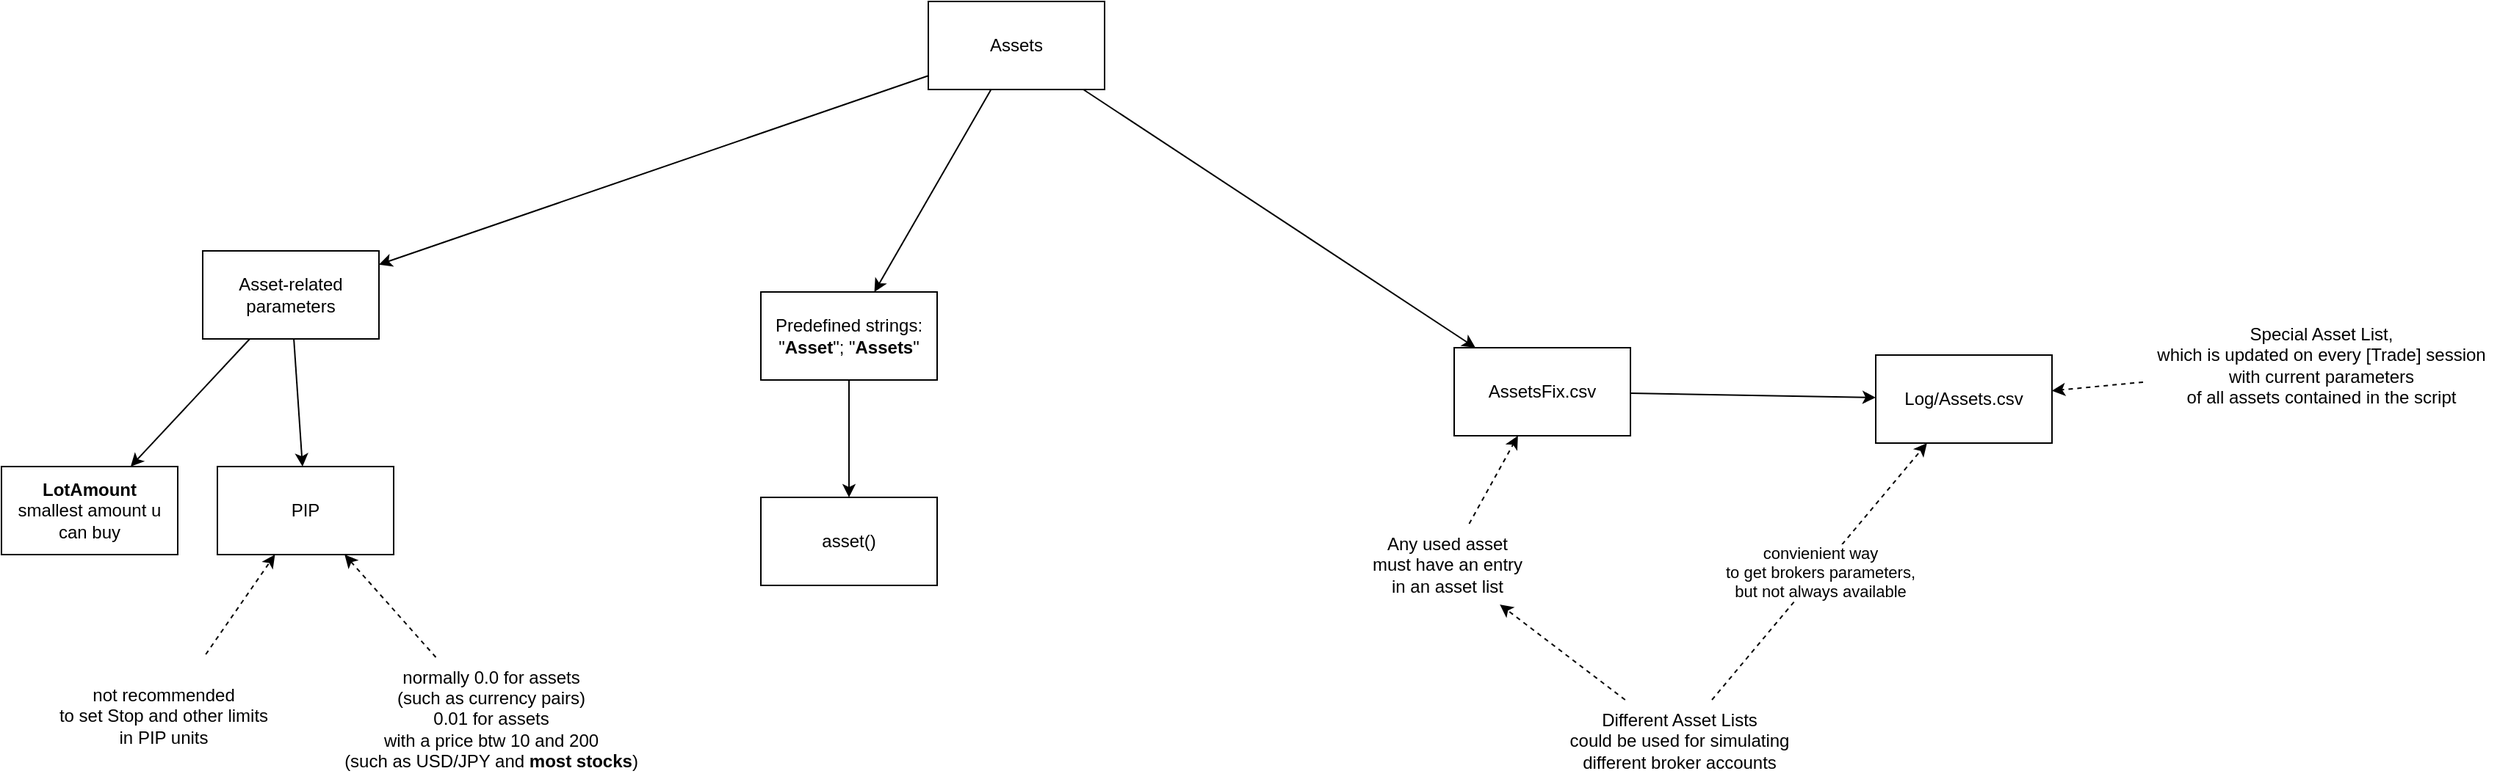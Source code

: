 <mxfile version="20.2.3" type="device" pages="2"><diagram id="_2nGtygXLVPL3eWtTGt4" name="Zorro"><mxGraphModel dx="2222" dy="865" grid="0" gridSize="10" guides="1" tooltips="1" connect="1" arrows="1" fold="1" page="0" pageScale="1" pageWidth="827" pageHeight="1169" math="0" shadow="0"><root><mxCell id="0"/><mxCell id="1" parent="0"/><mxCell id="a8d9cFWqxW6x_39-WyZK-3" value="" style="rounded=0;orthogonalLoop=1;jettySize=auto;html=1;" edge="1" parent="1" source="a8d9cFWqxW6x_39-WyZK-1" target="a8d9cFWqxW6x_39-WyZK-2"><mxGeometry relative="1" as="geometry"/></mxCell><mxCell id="a8d9cFWqxW6x_39-WyZK-15" value="" style="edgeStyle=none;rounded=0;orthogonalLoop=1;jettySize=auto;html=1;" edge="1" parent="1" source="a8d9cFWqxW6x_39-WyZK-1" target="a8d9cFWqxW6x_39-WyZK-14"><mxGeometry relative="1" as="geometry"/></mxCell><mxCell id="a8d9cFWqxW6x_39-WyZK-19" value="" style="edgeStyle=none;rounded=0;orthogonalLoop=1;jettySize=auto;html=1;" edge="1" parent="1" source="a8d9cFWqxW6x_39-WyZK-1" target="a8d9cFWqxW6x_39-WyZK-18"><mxGeometry relative="1" as="geometry"/></mxCell><mxCell id="a8d9cFWqxW6x_39-WyZK-1" value="Assets" style="rounded=0;whiteSpace=wrap;html=1;" vertex="1" parent="1"><mxGeometry x="-155" y="177" width="120" height="60" as="geometry"/></mxCell><mxCell id="a8d9cFWqxW6x_39-WyZK-9" value="" style="edgeStyle=none;rounded=0;orthogonalLoop=1;jettySize=auto;html=1;" edge="1" parent="1" source="a8d9cFWqxW6x_39-WyZK-2" target="a8d9cFWqxW6x_39-WyZK-8"><mxGeometry relative="1" as="geometry"/></mxCell><mxCell id="a8d9cFWqxW6x_39-WyZK-2" value="AssetsFix.csv" style="rounded=0;whiteSpace=wrap;html=1;" vertex="1" parent="1"><mxGeometry x="203" y="413" width="120" height="60" as="geometry"/></mxCell><mxCell id="a8d9cFWqxW6x_39-WyZK-6" style="rounded=0;orthogonalLoop=1;jettySize=auto;html=1;dashed=1;" edge="1" parent="1" source="a8d9cFWqxW6x_39-WyZK-5" target="a8d9cFWqxW6x_39-WyZK-2"><mxGeometry relative="1" as="geometry"/></mxCell><mxCell id="a8d9cFWqxW6x_39-WyZK-5" value="Any used asset &lt;br&gt;must have an entry &lt;br&gt;in an asset list" style="text;html=1;align=center;verticalAlign=middle;resizable=0;points=[];autosize=1;strokeColor=none;fillColor=none;" vertex="1" parent="1"><mxGeometry x="138" y="533" width="120" height="55" as="geometry"/></mxCell><mxCell id="a8d9cFWqxW6x_39-WyZK-12" style="edgeStyle=none;rounded=0;orthogonalLoop=1;jettySize=auto;html=1;dashed=1;" edge="1" parent="1" source="a8d9cFWqxW6x_39-WyZK-7" target="a8d9cFWqxW6x_39-WyZK-5"><mxGeometry relative="1" as="geometry"/></mxCell><mxCell id="a8d9cFWqxW6x_39-WyZK-13" value="convienient way &lt;br&gt;to get brokers parameters,&lt;br&gt;but not always available" style="edgeStyle=none;rounded=0;orthogonalLoop=1;jettySize=auto;html=1;dashed=1;" edge="1" parent="1" source="a8d9cFWqxW6x_39-WyZK-7" target="a8d9cFWqxW6x_39-WyZK-8"><mxGeometry relative="1" as="geometry"/></mxCell><mxCell id="a8d9cFWqxW6x_39-WyZK-7" value="Different Asset Lists&lt;br&gt;could be used for simulating&lt;br&gt;different broker accounts" style="text;html=1;align=center;verticalAlign=middle;resizable=0;points=[];autosize=1;strokeColor=none;fillColor=none;" vertex="1" parent="1"><mxGeometry x="272" y="653" width="167" height="55" as="geometry"/></mxCell><mxCell id="a8d9cFWqxW6x_39-WyZK-8" value="Log/Assets.csv" style="rounded=0;whiteSpace=wrap;html=1;" vertex="1" parent="1"><mxGeometry x="490" y="418" width="120" height="60" as="geometry"/></mxCell><mxCell id="a8d9cFWqxW6x_39-WyZK-11" style="edgeStyle=none;rounded=0;orthogonalLoop=1;jettySize=auto;html=1;dashed=1;" edge="1" parent="1" source="a8d9cFWqxW6x_39-WyZK-10" target="a8d9cFWqxW6x_39-WyZK-8"><mxGeometry relative="1" as="geometry"/></mxCell><mxCell id="a8d9cFWqxW6x_39-WyZK-10" value="Special Asset List, &lt;br&gt;which is updated on every [Trade] session&lt;br&gt;with current parameters &lt;br&gt;of all assets contained in the script" style="text;html=1;align=center;verticalAlign=middle;resizable=0;points=[];autosize=1;strokeColor=none;fillColor=none;" vertex="1" parent="1"><mxGeometry x="672" y="390" width="242" height="70" as="geometry"/></mxCell><mxCell id="a8d9cFWqxW6x_39-WyZK-17" value="" style="edgeStyle=none;rounded=0;orthogonalLoop=1;jettySize=auto;html=1;" edge="1" parent="1" source="a8d9cFWqxW6x_39-WyZK-14" target="a8d9cFWqxW6x_39-WyZK-16"><mxGeometry relative="1" as="geometry"/></mxCell><mxCell id="a8d9cFWqxW6x_39-WyZK-14" value="Predefined strings: &quot;&lt;b&gt;Asset&lt;/b&gt;&quot;; &quot;&lt;b&gt;Assets&lt;/b&gt;&quot;" style="rounded=0;whiteSpace=wrap;html=1;" vertex="1" parent="1"><mxGeometry x="-269" y="375" width="120" height="60" as="geometry"/></mxCell><mxCell id="a8d9cFWqxW6x_39-WyZK-16" value="asset()" style="rounded=0;whiteSpace=wrap;html=1;" vertex="1" parent="1"><mxGeometry x="-269" y="515" width="120" height="60" as="geometry"/></mxCell><mxCell id="a8d9cFWqxW6x_39-WyZK-21" value="" style="edgeStyle=none;rounded=0;orthogonalLoop=1;jettySize=auto;html=1;" edge="1" parent="1" source="a8d9cFWqxW6x_39-WyZK-18" target="a8d9cFWqxW6x_39-WyZK-20"><mxGeometry relative="1" as="geometry"/></mxCell><mxCell id="a8d9cFWqxW6x_39-WyZK-23" value="" style="edgeStyle=none;rounded=0;orthogonalLoop=1;jettySize=auto;html=1;" edge="1" parent="1" source="a8d9cFWqxW6x_39-WyZK-18" target="a8d9cFWqxW6x_39-WyZK-22"><mxGeometry relative="1" as="geometry"/></mxCell><mxCell id="a8d9cFWqxW6x_39-WyZK-18" value="Asset-related parameters" style="rounded=0;whiteSpace=wrap;html=1;" vertex="1" parent="1"><mxGeometry x="-649" y="347" width="120" height="60" as="geometry"/></mxCell><mxCell id="a8d9cFWqxW6x_39-WyZK-20" value="&lt;b&gt;LotAmount&lt;/b&gt;&lt;br&gt;smallest amount u can buy" style="rounded=0;whiteSpace=wrap;html=1;" vertex="1" parent="1"><mxGeometry x="-786" y="494" width="120" height="60" as="geometry"/></mxCell><mxCell id="a8d9cFWqxW6x_39-WyZK-22" value="PIP" style="rounded=0;whiteSpace=wrap;html=1;" vertex="1" parent="1"><mxGeometry x="-639" y="494" width="120" height="60" as="geometry"/></mxCell><mxCell id="a8d9cFWqxW6x_39-WyZK-25" style="edgeStyle=none;rounded=0;orthogonalLoop=1;jettySize=auto;html=1;dashed=1;" edge="1" parent="1" source="a8d9cFWqxW6x_39-WyZK-24" target="a8d9cFWqxW6x_39-WyZK-22"><mxGeometry relative="1" as="geometry"/></mxCell><mxCell id="a8d9cFWqxW6x_39-WyZK-24" value="normally 0.0 for assets &lt;br&gt;(such as currency pairs) &lt;br&gt;0.01 for assets &lt;br/&gt;with a price btw 10 and 200 &lt;br&gt;(such as USD/JPY and &lt;b&gt;most stocks&lt;/b&gt;)" style="text;html=1;align=center;verticalAlign=middle;resizable=0;points=[];autosize=1;strokeColor=none;fillColor=none;" vertex="1" parent="1"><mxGeometry x="-562" y="624" width="218" height="84" as="geometry"/></mxCell><mxCell id="a8d9cFWqxW6x_39-WyZK-27" style="edgeStyle=none;rounded=0;orthogonalLoop=1;jettySize=auto;html=1;dashed=1;" edge="1" parent="1" source="a8d9cFWqxW6x_39-WyZK-26" target="a8d9cFWqxW6x_39-WyZK-22"><mxGeometry relative="1" as="geometry"/></mxCell><mxCell id="a8d9cFWqxW6x_39-WyZK-26" value="&lt;br/&gt;not recommended &lt;br&gt;to set Stop and other limits &lt;br&gt;in PIP units&lt;br/&gt;&lt;br/&gt;" style="text;html=1;align=center;verticalAlign=middle;resizable=0;points=[];autosize=1;strokeColor=none;fillColor=none;" vertex="1" parent="1"><mxGeometry x="-756" y="622" width="160" height="84" as="geometry"/></mxCell></root></mxGraphModel></diagram><diagram id="rkHmTtobIFa_oCFsb6bA" name="Trading logic"><mxGraphModel dx="2222" dy="865" grid="0" gridSize="10" guides="1" tooltips="1" connect="1" arrows="1" fold="1" page="0" pageScale="1" pageWidth="827" pageHeight="1169" math="0" shadow="0"><root><mxCell id="0"/><mxCell id="1" parent="0"/><mxCell id="bdBHK9vxEBFOj93ha_rw-3" value="ACTIVE_TRADE" style="shape=table;startSize=30;container=1;collapsible=0;childLayout=tableLayout;fontStyle=1;align=center;" vertex="1" parent="1"><mxGeometry x="-220" y="45" width="120" height="70" as="geometry"/></mxCell><mxCell id="bdBHK9vxEBFOj93ha_rw-4" value="" style="shape=tableRow;horizontal=0;startSize=0;swimlaneHead=0;swimlaneBody=0;top=0;left=0;bottom=0;right=0;collapsible=0;dropTarget=0;fillColor=none;points=[[0,0.5],[1,0.5]];portConstraint=eastwest;" vertex="1" parent="bdBHK9vxEBFOj93ha_rw-3"><mxGeometry y="30" width="120" height="40" as="geometry"/></mxCell><mxCell id="bdBHK9vxEBFOj93ha_rw-5" value="TRUE" style="shape=partialRectangle;html=1;whiteSpace=wrap;connectable=0;fillColor=none;top=0;left=0;bottom=0;right=0;overflow=hidden;" vertex="1" parent="bdBHK9vxEBFOj93ha_rw-4"><mxGeometry width="60" height="40" as="geometry"><mxRectangle width="60" height="40" as="alternateBounds"/></mxGeometry></mxCell><mxCell id="bdBHK9vxEBFOj93ha_rw-6" value="FALSE" style="shape=partialRectangle;html=1;whiteSpace=wrap;connectable=0;fillColor=none;top=0;left=0;bottom=0;right=0;overflow=hidden;" vertex="1" parent="bdBHK9vxEBFOj93ha_rw-4"><mxGeometry x="60" width="60" height="40" as="geometry"><mxRectangle width="60" height="40" as="alternateBounds"/></mxGeometry></mxCell><mxCell id="bdBHK9vxEBFOj93ha_rw-26" value="" style="edgeStyle=none;rounded=0;orthogonalLoop=1;jettySize=auto;html=1;dashed=1;exitX=0.225;exitY=1;exitDx=0;exitDy=0;exitPerimeter=0;" edge="1" parent="1" source="bdBHK9vxEBFOj93ha_rw-17" target="bdBHK9vxEBFOj93ha_rw-25"><mxGeometry relative="1" as="geometry"/></mxCell><mxCell id="bdBHK9vxEBFOj93ha_rw-16" value="SEARCH_TRADE" style="shape=table;startSize=30;container=1;collapsible=0;childLayout=tableLayout;fontStyle=1;align=center;" vertex="1" parent="1"><mxGeometry x="-224" y="207" width="120" height="70" as="geometry"/></mxCell><mxCell id="bdBHK9vxEBFOj93ha_rw-17" value="" style="shape=tableRow;horizontal=0;startSize=0;swimlaneHead=0;swimlaneBody=0;top=0;left=0;bottom=0;right=0;collapsible=0;dropTarget=0;fillColor=none;points=[[0,0.5],[1,0.5]];portConstraint=eastwest;" vertex="1" parent="bdBHK9vxEBFOj93ha_rw-16"><mxGeometry y="30" width="120" height="40" as="geometry"/></mxCell><mxCell id="bdBHK9vxEBFOj93ha_rw-18" value="TRUE" style="shape=partialRectangle;html=1;whiteSpace=wrap;connectable=0;fillColor=none;top=0;left=0;bottom=0;right=0;overflow=hidden;" vertex="1" parent="bdBHK9vxEBFOj93ha_rw-17"><mxGeometry width="60" height="40" as="geometry"><mxRectangle width="60" height="40" as="alternateBounds"/></mxGeometry></mxCell><mxCell id="bdBHK9vxEBFOj93ha_rw-19" value="FALSE" style="shape=partialRectangle;html=1;whiteSpace=wrap;connectable=0;fillColor=none;top=0;left=0;bottom=0;right=0;overflow=hidden;" vertex="1" parent="bdBHK9vxEBFOj93ha_rw-17"><mxGeometry x="60" width="60" height="40" as="geometry"><mxRectangle width="60" height="40" as="alternateBounds"/></mxGeometry></mxCell><mxCell id="bdBHK9vxEBFOj93ha_rw-20" value="ORDER_SENT" style="shape=table;startSize=30;container=1;collapsible=0;childLayout=tableLayout;fontStyle=1;align=center;" vertex="1" parent="1"><mxGeometry x="205" y="51" width="120" height="70" as="geometry"/></mxCell><mxCell id="bdBHK9vxEBFOj93ha_rw-21" value="" style="shape=tableRow;horizontal=0;startSize=0;swimlaneHead=0;swimlaneBody=0;top=0;left=0;bottom=0;right=0;collapsible=0;dropTarget=0;fillColor=none;points=[[0,0.5],[1,0.5]];portConstraint=eastwest;" vertex="1" parent="bdBHK9vxEBFOj93ha_rw-20"><mxGeometry y="30" width="120" height="40" as="geometry"/></mxCell><mxCell id="bdBHK9vxEBFOj93ha_rw-22" value="TRUE" style="shape=partialRectangle;html=1;whiteSpace=wrap;connectable=0;fillColor=none;top=0;left=0;bottom=0;right=0;overflow=hidden;" vertex="1" parent="bdBHK9vxEBFOj93ha_rw-21"><mxGeometry width="60" height="40" as="geometry"><mxRectangle width="60" height="40" as="alternateBounds"/></mxGeometry></mxCell><mxCell id="bdBHK9vxEBFOj93ha_rw-23" value="FALSE" style="shape=partialRectangle;html=1;whiteSpace=wrap;connectable=0;fillColor=none;top=0;left=0;bottom=0;right=0;overflow=hidden;" vertex="1" parent="bdBHK9vxEBFOj93ha_rw-21"><mxGeometry x="60" width="60" height="40" as="geometry"><mxRectangle width="60" height="40" as="alternateBounds"/></mxGeometry></mxCell><mxCell id="bdBHK9vxEBFOj93ha_rw-24" style="edgeStyle=none;rounded=0;orthogonalLoop=1;jettySize=auto;html=1;entryX=0.5;entryY=0;entryDx=0;entryDy=0;dashed=1;exitX=0.225;exitY=1.025;exitDx=0;exitDy=0;exitPerimeter=0;" edge="1" parent="1" source="bdBHK9vxEBFOj93ha_rw-4" target="bdBHK9vxEBFOj93ha_rw-16"><mxGeometry relative="1" as="geometry"/></mxCell><mxCell id="bdBHK9vxEBFOj93ha_rw-28" value="" style="edgeStyle=none;rounded=0;orthogonalLoop=1;jettySize=auto;html=1;dashed=1;" edge="1" parent="1" source="bdBHK9vxEBFOj93ha_rw-25" target="bdBHK9vxEBFOj93ha_rw-27"><mxGeometry relative="1" as="geometry"/></mxCell><mxCell id="bdBHK9vxEBFOj93ha_rw-25" value="Wait till begin of new minute" style="whiteSpace=wrap;html=1;startSize=30;fontStyle=0;" vertex="1" parent="1"><mxGeometry x="-257" y="357" width="120" height="60" as="geometry"/></mxCell><mxCell id="bdBHK9vxEBFOj93ha_rw-30" value="YES" style="edgeStyle=none;rounded=0;orthogonalLoop=1;jettySize=auto;html=1;dashed=1;" edge="1" parent="1" source="bdBHK9vxEBFOj93ha_rw-27" target="bdBHK9vxEBFOj93ha_rw-29"><mxGeometry relative="1" as="geometry"/></mxCell><mxCell id="bdBHK9vxEBFOj93ha_rw-32" value="NO" style="edgeStyle=none;rounded=0;orthogonalLoop=1;jettySize=auto;html=1;dashed=1;" edge="1" parent="1" source="bdBHK9vxEBFOj93ha_rw-27" target="bdBHK9vxEBFOj93ha_rw-31"><mxGeometry relative="1" as="geometry"/></mxCell><mxCell id="bdBHK9vxEBFOj93ha_rw-27" value="time_to_market_close() &amp;gt; 20" style="whiteSpace=wrap;html=1;startSize=30;fontStyle=0;" vertex="1" parent="1"><mxGeometry x="-304" y="497" width="177" height="33" as="geometry"/></mxCell><mxCell id="bdBHK9vxEBFOj93ha_rw-34" value="" style="edgeStyle=none;rounded=0;orthogonalLoop=1;jettySize=auto;html=1;dashed=1;" edge="1" parent="1" source="bdBHK9vxEBFOj93ha_rw-29" target="bdBHK9vxEBFOj93ha_rw-33"><mxGeometry relative="1" as="geometry"/></mxCell><mxCell id="bdBHK9vxEBFOj93ha_rw-29" value="&lt;div&gt;1) update stop loss and take profit;&lt;/div&gt;&lt;div&gt;&lt;span style=&quot;background-color: initial;&quot;&gt;2) go&amp;nbsp;long&amp;nbsp;if&amp;nbsp;there&amp;nbsp;is&amp;nbsp;a&amp;nbsp;new&amp;nbsp;high;&lt;/span&gt;&lt;/div&gt;&lt;div&gt;&lt;div&gt;3) go short&amp;nbsp;if there is a&amp;nbsp;new&amp;nbsp;low&lt;br&gt;&lt;/div&gt;&lt;/div&gt;" style="whiteSpace=wrap;html=1;startSize=30;fontStyle=0;align=left;spacingLeft=11;" vertex="1" parent="1"><mxGeometry x="-489" y="621" width="225" height="65" as="geometry"/></mxCell><mxCell id="bdBHK9vxEBFOj93ha_rw-31" value="" style="whiteSpace=wrap;html=1;startSize=30;fontStyle=0;" vertex="1" parent="1"><mxGeometry x="-171" y="598" width="120" height="60" as="geometry"/></mxCell><mxCell id="bdBHK9vxEBFOj93ha_rw-33" value="Derive new &lt;br&gt;HIGH - LOW range of last 10min" style="whiteSpace=wrap;html=1;align=center;startSize=30;fontStyle=0;spacingLeft=11;" vertex="1" parent="1"><mxGeometry x="-436.5" y="768.5" width="120" height="60" as="geometry"/></mxCell></root></mxGraphModel></diagram></mxfile>